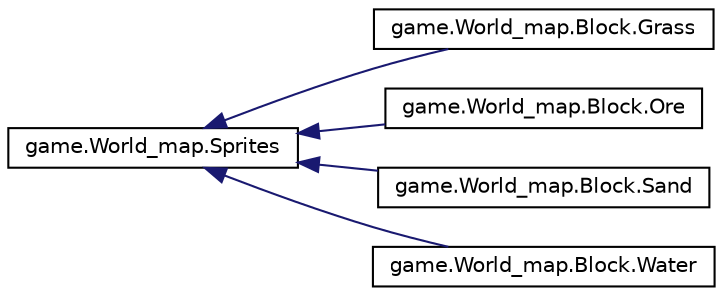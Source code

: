 digraph "Иерархия классов. Графический вид."
{
 // LATEX_PDF_SIZE
  edge [fontname="Helvetica",fontsize="10",labelfontname="Helvetica",labelfontsize="10"];
  node [fontname="Helvetica",fontsize="10",shape=record];
  rankdir="LR";
  Node0 [label="game.World_map.Sprites",height=0.2,width=0.4,color="black", fillcolor="white", style="filled",URL="$classgame_1_1_world__map_1_1_sprites.html",tooltip="Класс Sprites хранит в себе параметры изображения. Он задаёт размер блоков, зданий,..."];
  Node0 -> Node1 [dir="back",color="midnightblue",fontsize="10",style="solid",fontname="Helvetica"];
  Node1 [label="game.World_map.Block.Grass",height=0.2,width=0.4,color="black", fillcolor="white", style="filled",URL="$classgame_1_1_world__map_1_1_block_1_1_grass.html",tooltip="Класс Grass Пресдавляет собой шаблон для создания блока типа Grass, с соответсвующими цветами."];
  Node0 -> Node2 [dir="back",color="midnightblue",fontsize="10",style="solid",fontname="Helvetica"];
  Node2 [label="game.World_map.Block.Ore",height=0.2,width=0.4,color="black", fillcolor="white", style="filled",URL="$classgame_1_1_world__map_1_1_block_1_1_ore.html",tooltip="Класс Ore Пресдавляет собой шаблон для создания блока типа Ore, с соответсвующими цветами."];
  Node0 -> Node3 [dir="back",color="midnightblue",fontsize="10",style="solid",fontname="Helvetica"];
  Node3 [label="game.World_map.Block.Sand",height=0.2,width=0.4,color="black", fillcolor="white", style="filled",URL="$classgame_1_1_world__map_1_1_block_1_1_sand.html",tooltip="Класс Sand Пресдавляет собой шаблон для создания блока типа Sand, с соответсвующими цветами."];
  Node0 -> Node4 [dir="back",color="midnightblue",fontsize="10",style="solid",fontname="Helvetica"];
  Node4 [label="game.World_map.Block.Water",height=0.2,width=0.4,color="black", fillcolor="white", style="filled",URL="$classgame_1_1_world__map_1_1_block_1_1_water.html",tooltip="Класс Water Пресдавляет собой шаблон для создания блока типа Water, с соответсвующими цветами."];
}
